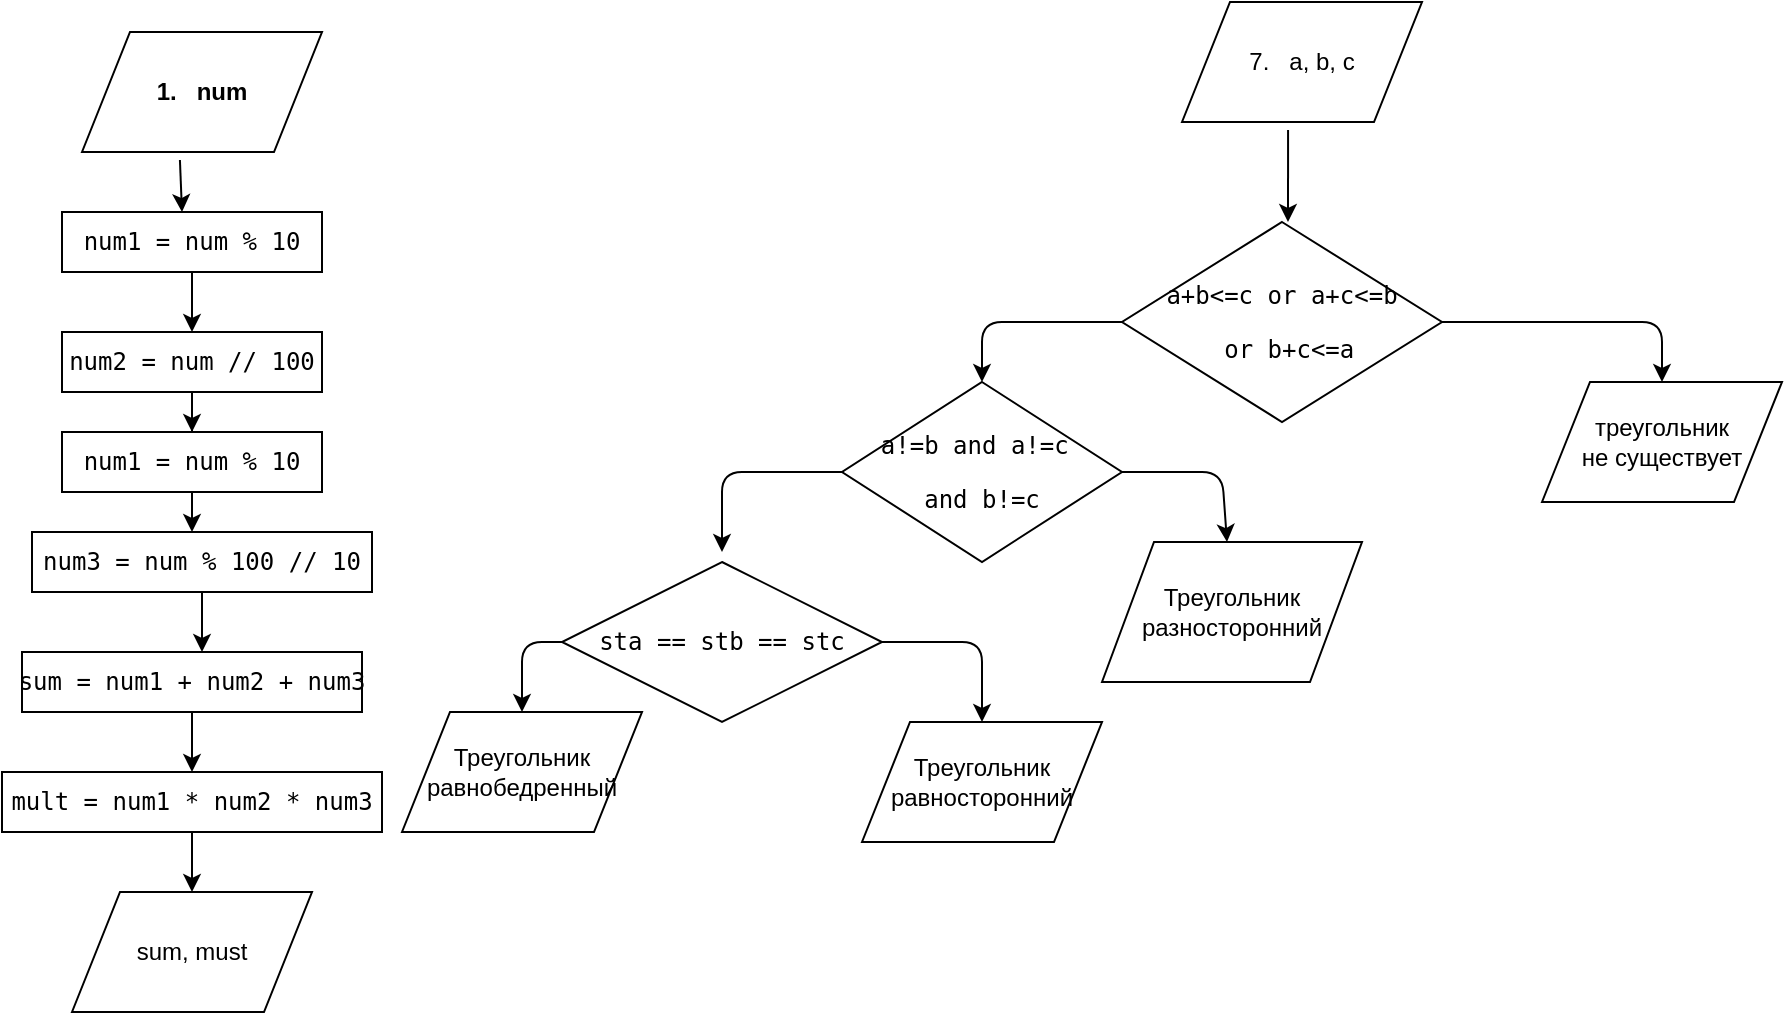 <mxfile version="10.6.0" type="github"><diagram id="WktGVfCF7p3Vx2SMmOcp" name="Page-1"><mxGraphModel dx="1209" dy="457" grid="1" gridSize="10" guides="1" tooltips="1" connect="1" arrows="1" fold="1" page="1" pageScale="1" pageWidth="827" pageHeight="1169" math="0" shadow="0"><root><mxCell id="0"/><mxCell id="1" parent="0"/><mxCell id="xmCTVNZ_7VU9TDxrguoc-1" value="&lt;b&gt;1. &amp;nbsp; num&lt;/b&gt;" style="shape=parallelogram;perimeter=parallelogramPerimeter;whiteSpace=wrap;html=1;" vertex="1" parent="1"><mxGeometry x="20" y="20" width="120" height="60" as="geometry"/></mxCell><mxCell id="xmCTVNZ_7VU9TDxrguoc-3" value="" style="endArrow=classic;html=1;exitX=0.408;exitY=1.067;exitDx=0;exitDy=0;exitPerimeter=0;" edge="1" parent="1" source="xmCTVNZ_7VU9TDxrguoc-1"><mxGeometry width="50" height="50" relative="1" as="geometry"><mxPoint x="20" y="150" as="sourcePoint"/><mxPoint x="70" y="110" as="targetPoint"/></mxGeometry></mxCell><mxCell id="xmCTVNZ_7VU9TDxrguoc-7" value="" style="edgeStyle=orthogonalEdgeStyle;rounded=0;orthogonalLoop=1;jettySize=auto;html=1;" edge="1" parent="1" source="xmCTVNZ_7VU9TDxrguoc-5"><mxGeometry relative="1" as="geometry"><mxPoint x="75" y="170" as="targetPoint"/></mxGeometry></mxCell><mxCell id="xmCTVNZ_7VU9TDxrguoc-5" value="&lt;pre&gt;num1 = num % &lt;span&gt;10&lt;/span&gt;&lt;/pre&gt;" style="rounded=0;whiteSpace=wrap;html=1;" vertex="1" parent="1"><mxGeometry x="10" y="110" width="130" height="30" as="geometry"/></mxCell><mxCell id="xmCTVNZ_7VU9TDxrguoc-10" value="" style="edgeStyle=orthogonalEdgeStyle;rounded=0;orthogonalLoop=1;jettySize=auto;html=1;entryX=0.5;entryY=0;entryDx=0;entryDy=0;" edge="1" parent="1" source="xmCTVNZ_7VU9TDxrguoc-6" target="xmCTVNZ_7VU9TDxrguoc-8"><mxGeometry relative="1" as="geometry"><mxPoint x="75" y="270" as="targetPoint"/></mxGeometry></mxCell><mxCell id="xmCTVNZ_7VU9TDxrguoc-6" value="&lt;pre&gt;&lt;pre&gt;num2 = num // &lt;span&gt;100&lt;/span&gt;&lt;/pre&gt;&lt;/pre&gt;" style="rounded=0;whiteSpace=wrap;html=1;" vertex="1" parent="1"><mxGeometry x="10" y="170" width="130" height="30" as="geometry"/></mxCell><mxCell id="xmCTVNZ_7VU9TDxrguoc-23" value="" style="edgeStyle=orthogonalEdgeStyle;rounded=0;orthogonalLoop=1;jettySize=auto;html=1;" edge="1" parent="1" source="xmCTVNZ_7VU9TDxrguoc-9"><mxGeometry relative="1" as="geometry"><mxPoint x="80" y="330" as="targetPoint"/></mxGeometry></mxCell><mxCell id="xmCTVNZ_7VU9TDxrguoc-9" value="&lt;pre&gt;&lt;pre&gt;&lt;pre&gt;num3 = num % &lt;span&gt;100 &lt;/span&gt;// &lt;span&gt;10&lt;/span&gt;&lt;/pre&gt;&lt;/pre&gt;&lt;/pre&gt;" style="rounded=0;whiteSpace=wrap;html=1;" vertex="1" parent="1"><mxGeometry x="-5" y="270" width="170" height="30" as="geometry"/></mxCell><mxCell id="xmCTVNZ_7VU9TDxrguoc-22" value="&lt;pre&gt;&lt;pre&gt;&lt;pre&gt;&lt;pre&gt;sum = num1 + num2 + num3&lt;/pre&gt;&lt;/pre&gt;&lt;/pre&gt;&lt;/pre&gt;" style="rounded=0;whiteSpace=wrap;html=1;" vertex="1" parent="1"><mxGeometry x="-10" y="330" width="170" height="30" as="geometry"/></mxCell><mxCell id="xmCTVNZ_7VU9TDxrguoc-20" value="" style="edgeStyle=orthogonalEdgeStyle;rounded=0;orthogonalLoop=1;jettySize=auto;html=1;" edge="1" parent="1" source="xmCTVNZ_7VU9TDxrguoc-8"><mxGeometry relative="1" as="geometry"><mxPoint x="75" y="270" as="targetPoint"/></mxGeometry></mxCell><mxCell id="xmCTVNZ_7VU9TDxrguoc-8" value="&lt;pre&gt;num1 = num % &lt;span&gt;10&lt;/span&gt;&lt;/pre&gt;" style="rounded=0;whiteSpace=wrap;html=1;" vertex="1" parent="1"><mxGeometry x="10" y="220" width="130" height="30" as="geometry"/></mxCell><mxCell id="xmCTVNZ_7VU9TDxrguoc-24" value="&lt;pre&gt;&lt;pre&gt;&lt;pre&gt;&lt;pre&gt;&lt;pre&gt;mult = num1 * num2 * num3&lt;/pre&gt;&lt;/pre&gt;&lt;/pre&gt;&lt;/pre&gt;&lt;/pre&gt;" style="rounded=0;whiteSpace=wrap;html=1;" vertex="1" parent="1"><mxGeometry x="-20" y="390" width="190" height="30" as="geometry"/></mxCell><mxCell id="xmCTVNZ_7VU9TDxrguoc-27" value="" style="endArrow=classic;html=1;exitX=0.5;exitY=1;exitDx=0;exitDy=0;entryX=0.5;entryY=0;entryDx=0;entryDy=0;" edge="1" parent="1" source="xmCTVNZ_7VU9TDxrguoc-22" target="xmCTVNZ_7VU9TDxrguoc-24"><mxGeometry width="50" height="50" relative="1" as="geometry"><mxPoint x="-10" y="490" as="sourcePoint"/><mxPoint x="40" y="440" as="targetPoint"/></mxGeometry></mxCell><mxCell id="xmCTVNZ_7VU9TDxrguoc-28" value="" style="endArrow=classic;html=1;exitX=0.5;exitY=1;exitDx=0;exitDy=0;" edge="1" parent="1" source="xmCTVNZ_7VU9TDxrguoc-24"><mxGeometry width="50" height="50" relative="1" as="geometry"><mxPoint x="-10" y="490" as="sourcePoint"/><mxPoint x="75" y="450" as="targetPoint"/></mxGeometry></mxCell><mxCell id="xmCTVNZ_7VU9TDxrguoc-29" value="sum, must" style="shape=parallelogram;perimeter=parallelogramPerimeter;whiteSpace=wrap;html=1;" vertex="1" parent="1"><mxGeometry x="15" y="450" width="120" height="60" as="geometry"/></mxCell><mxCell id="xmCTVNZ_7VU9TDxrguoc-30" value="7. &amp;nbsp; a, b, c" style="shape=parallelogram;perimeter=parallelogramPerimeter;whiteSpace=wrap;html=1;" vertex="1" parent="1"><mxGeometry x="570" y="5" width="120" height="60" as="geometry"/></mxCell><mxCell id="xmCTVNZ_7VU9TDxrguoc-33" value="&lt;pre&gt;a+b&amp;lt;=c &lt;span&gt;or &lt;/span&gt;a+c&amp;lt;=b&lt;/pre&gt;&lt;pre&gt; &lt;span&gt;or &lt;/span&gt;b+c&amp;lt;=a&lt;/pre&gt;" style="rhombus;whiteSpace=wrap;html=1;" vertex="1" parent="1"><mxGeometry x="540" y="115" width="160" height="100" as="geometry"/></mxCell><mxCell id="xmCTVNZ_7VU9TDxrguoc-36" value="" style="endArrow=classic;html=1;exitX=0;exitY=0.5;exitDx=0;exitDy=0;" edge="1" parent="1" source="xmCTVNZ_7VU9TDxrguoc-33"><mxGeometry width="50" height="50" relative="1" as="geometry"><mxPoint x="470" y="245" as="sourcePoint"/><mxPoint x="470" y="195" as="targetPoint"/><Array as="points"><mxPoint x="470" y="165"/></Array></mxGeometry></mxCell><mxCell id="xmCTVNZ_7VU9TDxrguoc-37" value="" style="endArrow=classic;html=1;exitX=1;exitY=0.5;exitDx=0;exitDy=0;" edge="1" parent="1" source="xmCTVNZ_7VU9TDxrguoc-33" target="xmCTVNZ_7VU9TDxrguoc-39"><mxGeometry width="50" height="50" relative="1" as="geometry"><mxPoint x="770" y="145" as="sourcePoint"/><mxPoint x="810" y="165" as="targetPoint"/><Array as="points"><mxPoint x="810" y="165"/></Array></mxGeometry></mxCell><mxCell id="xmCTVNZ_7VU9TDxrguoc-38" value="" style="endArrow=classic;html=1;exitX=0.442;exitY=1.067;exitDx=0;exitDy=0;exitPerimeter=0;" edge="1" parent="1" source="xmCTVNZ_7VU9TDxrguoc-30"><mxGeometry width="50" height="50" relative="1" as="geometry"><mxPoint x="700" y="115" as="sourcePoint"/><mxPoint x="623" y="115" as="targetPoint"/></mxGeometry></mxCell><mxCell id="xmCTVNZ_7VU9TDxrguoc-39" value="треугольник&lt;br&gt;не существует&lt;br&gt;" style="shape=parallelogram;perimeter=parallelogramPerimeter;whiteSpace=wrap;html=1;" vertex="1" parent="1"><mxGeometry x="750" y="195" width="120" height="60" as="geometry"/></mxCell><mxCell id="xmCTVNZ_7VU9TDxrguoc-40" value="&lt;pre&gt;a!=b &lt;span&gt;and &lt;/span&gt;a!=c&amp;nbsp;&lt;/pre&gt;&lt;pre&gt;&lt;span&gt;and &lt;/span&gt;b!=c&lt;/pre&gt;" style="rhombus;whiteSpace=wrap;html=1;" vertex="1" parent="1"><mxGeometry x="400" y="195" width="140" height="90" as="geometry"/></mxCell><mxCell id="xmCTVNZ_7VU9TDxrguoc-42" value="" style="endArrow=classic;html=1;exitX=1;exitY=0.5;exitDx=0;exitDy=0;" edge="1" parent="1" source="xmCTVNZ_7VU9TDxrguoc-40" target="xmCTVNZ_7VU9TDxrguoc-43"><mxGeometry width="50" height="50" relative="1" as="geometry"><mxPoint x="290" y="585" as="sourcePoint"/><mxPoint x="590" y="240" as="targetPoint"/><Array as="points"><mxPoint x="590" y="240"/></Array></mxGeometry></mxCell><mxCell id="xmCTVNZ_7VU9TDxrguoc-43" value="Треугольник&lt;br&gt;разносторонний&lt;br&gt;" style="shape=parallelogram;perimeter=parallelogramPerimeter;whiteSpace=wrap;html=1;" vertex="1" parent="1"><mxGeometry x="530" y="275" width="130" height="70" as="geometry"/></mxCell><mxCell id="xmCTVNZ_7VU9TDxrguoc-45" value="" style="endArrow=classic;html=1;exitX=0;exitY=0.5;exitDx=0;exitDy=0;" edge="1" parent="1" source="xmCTVNZ_7VU9TDxrguoc-40"><mxGeometry width="50" height="50" relative="1" as="geometry"><mxPoint x="200" y="585" as="sourcePoint"/><mxPoint x="340" y="280" as="targetPoint"/><Array as="points"><mxPoint x="340" y="240"/></Array></mxGeometry></mxCell><mxCell id="xmCTVNZ_7VU9TDxrguoc-47" value="&lt;pre&gt;sta == stb == stc&lt;/pre&gt;" style="rhombus;whiteSpace=wrap;html=1;" vertex="1" parent="1"><mxGeometry x="260" y="285" width="160" height="80" as="geometry"/></mxCell><mxCell id="xmCTVNZ_7VU9TDxrguoc-49" value="" style="endArrow=classic;html=1;exitX=1;exitY=0.5;exitDx=0;exitDy=0;" edge="1" parent="1" source="xmCTVNZ_7VU9TDxrguoc-47" target="xmCTVNZ_7VU9TDxrguoc-50"><mxGeometry width="50" height="50" relative="1" as="geometry"><mxPoint x="260" y="585" as="sourcePoint"/><mxPoint x="460" y="325" as="targetPoint"/><Array as="points"><mxPoint x="470" y="325"/></Array></mxGeometry></mxCell><mxCell id="xmCTVNZ_7VU9TDxrguoc-50" value="Треугольник&lt;br&gt;равносторонний&lt;br&gt;" style="shape=parallelogram;perimeter=parallelogramPerimeter;whiteSpace=wrap;html=1;" vertex="1" parent="1"><mxGeometry x="410" y="365" width="120" height="60" as="geometry"/></mxCell><mxCell id="xmCTVNZ_7VU9TDxrguoc-51" value="" style="endArrow=classic;html=1;exitX=0;exitY=0.5;exitDx=0;exitDy=0;entryX=0.5;entryY=0;entryDx=0;entryDy=0;" edge="1" parent="1" source="xmCTVNZ_7VU9TDxrguoc-47" target="xmCTVNZ_7VU9TDxrguoc-52"><mxGeometry width="50" height="50" relative="1" as="geometry"><mxPoint x="290" y="655" as="sourcePoint"/><mxPoint x="220" y="350" as="targetPoint"/><Array as="points"><mxPoint x="240" y="325"/></Array></mxGeometry></mxCell><mxCell id="xmCTVNZ_7VU9TDxrguoc-52" value="Треугольник&lt;br&gt;равнобедренный&lt;br&gt;" style="shape=parallelogram;perimeter=parallelogramPerimeter;whiteSpace=wrap;html=1;" vertex="1" parent="1"><mxGeometry x="180" y="360" width="120" height="60" as="geometry"/></mxCell></root></mxGraphModel></diagram></mxfile>